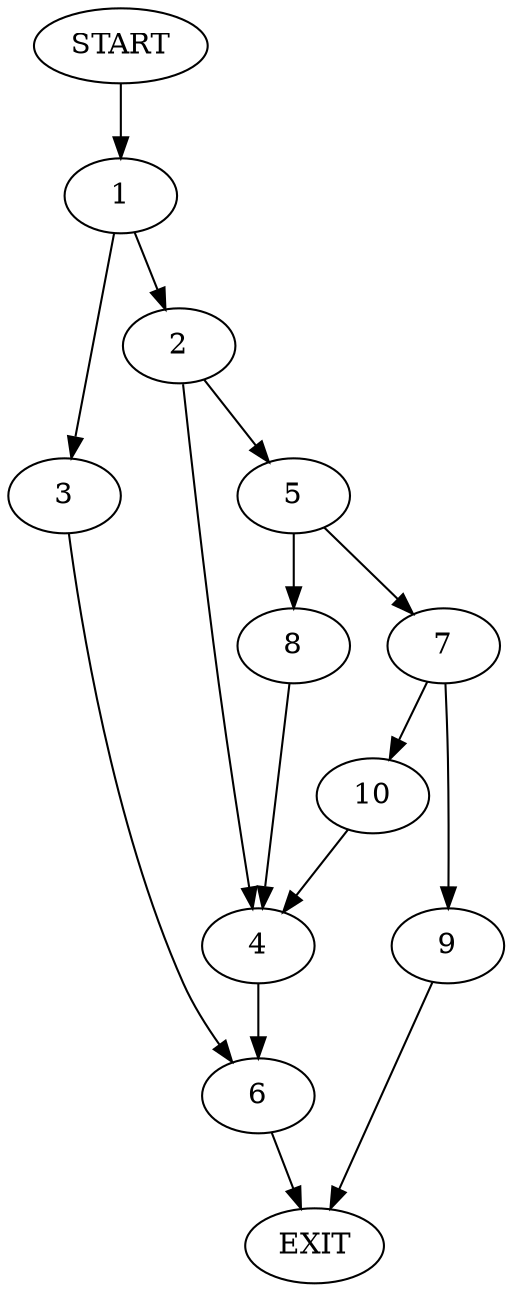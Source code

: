 digraph {
0 [label="START"]
11 [label="EXIT"]
0 -> 1
1 -> 2
1 -> 3
2 -> 4
2 -> 5
3 -> 6
5 -> 7
5 -> 8
4 -> 6
8 -> 4
7 -> 9
7 -> 10
9 -> 11
10 -> 4
6 -> 11
}
